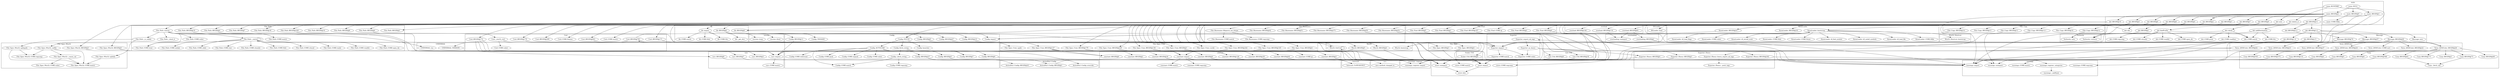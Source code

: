 digraph {
graph [overlap=false]
subgraph cluster_Cwd {
	label="Cwd";
	"Cwd::BEGIN@843";
	"Cwd::CORE:match";
	"Cwd::BEGIN@172";
	"Cwd::BEGIN@170";
	"Cwd::_win32_cwd";
	"Cwd::BEGIN@209";
	"Cwd::BEGIN@171";
	"Cwd::CORE:subst";
	"Cwd::CORE:fteexec";
	"Cwd::BEGIN@783";
}
subgraph cluster_mro {
	label="mro";
	"mro::method_changed_in";
}
subgraph cluster_overload {
	label="overload";
	"overload::BEGIN@83";
	"overload::BEGIN@114";
	"overload::BEGIN@144";
}
subgraph cluster_constant {
	label="constant";
	"constant::BEGIN@3";
	"constant::CORE:qr";
	"constant::BEGIN@64";
	"constant::BEGIN@4";
	"constant::BEGIN@24";
	"constant::import";
	"constant::CORE:match";
	"constant::BEGIN@39";
	"constant::BEGIN@126";
	"constant::BEGIN@2";
	"constant::CORE:regcomp";
	"constant::BEGIN@6";
}
subgraph cluster_Internals {
	label="Internals";
	"Internals::SvREADONLY";
}
subgraph cluster_warnings {
	label="warnings";
	"warnings::_mkMask";
	"warnings::unimport";
	"warnings::register_categories";
	"warnings::CORE:match";
	"warnings::CORE:regcomp";
	"warnings::import";
}
subgraph cluster_ActivePerl_Config {
	label="ActivePerl::Config";
	"ActivePerl::Config::BEGIN@43";
	"ActivePerl::Config::BEGIN@3";
	"ActivePerl::Config::override";
}
subgraph cluster_File_Spec {
	label="File::Spec";
	"File::Spec::BEGIN@3";
	"File::Spec::BEGIN@4";
}
subgraph cluster_File_Spec_Unix {
	label="File::Spec::Unix";
	"File::Spec::Unix::curdir";
	"File::Spec::Unix::BEGIN@242";
	"File::Spec::Unix::updir";
	"File::Spec::Unix::BEGIN@145";
	"File::Spec::Unix::BEGIN@4";
	"File::Spec::Unix::BEGIN@127";
	"File::Spec::Unix::BEGIN@179";
	"File::Spec::Unix::BEGIN@220";
	"File::Spec::Unix::BEGIN@136";
	"File::Spec::Unix::BEGIN@3";
}
subgraph cluster_Scalar_Util {
	label="Scalar::Util";
	"Scalar::Util::BEGIN@9";
}
subgraph cluster_XSLoader {
	label="XSLoader";
	"XSLoader::load";
}
subgraph cluster_Verbosity {
	label="Verbosity";
	"Verbosity::verbose";
	"Verbosity::new";
}
subgraph cluster_strict {
	label="strict";
	"strict::unimport";
	"strict::CORE:regcomp";
	"strict::import";
	"strict::CORE:match";
	"strict::bits";
}
subgraph cluster_Win32_Shortcut {
	label="Win32::Shortcut";
	"Win32::Shortcut::bootstrap";
}
subgraph cluster_overloading {
	label="overloading";
	"overloading::BEGIN@2";
	"overloading::unimport";
}
subgraph cluster_Carp {
	label="Carp";
	"Carp::BEGIN@49";
	"Carp::_fetch_sub";
	"Carp::BEGIN@5";
	"Carp::BEGIN@3";
	"Carp::BEGIN@171";
	"Carp::BEGIN@131";
	"Carp::BEGIN@568";
	"Carp::BEGIN@4";
	"Carp::BEGIN@73";
	"Carp::BEGIN@575";
	"Carp::BEGIN@61";
	"Carp::BEGIN@6";
	"Carp::BEGIN@555";
}
subgraph cluster_List_Util {
	label="List::Util";
	"List::Util::BEGIN@30";
	"List::Util::BEGIN@9";
}
subgraph cluster_version {
	label="version";
	"version::(bool";
	"version::(cmp";
}
subgraph cluster_File_Path {
	label="File::Path";
	"File::Path::_is_subdir";
	"File::Path::_slash_lc";
	"File::Path::CORE:readdir";
	"File::Path::BEGIN@8";
	"File::Path::CORE:open_dir";
	"File::Path::BEGIN@10";
	"File::Path::CORE:unlink";
	"File::Path::CORE:lstat";
	"File::Path::CORE:chdir";
	"File::Path::CORE:stat";
	"File::Path::BEGIN@6";
	"File::Path::BEGIN@18";
	"File::Path::CORE:subst";
	"File::Path::CORE:closedir";
	"File::Path::_rmtree";
	"File::Path::BEGIN@7";
	"File::Path::CORE:ftdir";
	"File::Path::BEGIN@329";
	"File::Path::rmtree";
	"File::Path::BEGIN@19";
	"File::Path::BEGIN@3";
	"File::Path::CORE:chmod";
	"File::Path::CORE:match";
	"File::Path::CORE:rmdir";
	"File::Path::BEGIN@4";
}
subgraph cluster_Win32 {
	label="Win32";
	"Win32::BEGIN@4";
	"Win32::BEGIN@5";
	"Win32::bootstrap";
	"Win32::GetCwd";
}
subgraph cluster_Exporter_Heavy {
	label="Exporter::Heavy";
	"Exporter::Heavy::heavy_export_ok_tags";
	"Exporter::Heavy::BEGIN@202";
	"Exporter::Heavy::_push_tags";
	"Exporter::Heavy::BEGIN@3";
	"Exporter::Heavy::BEGIN@4";
}
subgraph cluster_vars {
	label="vars";
	"vars::BEGIN@8";
	"vars::CORE:match";
	"vars::BEGIN@7";
	"vars::BEGIN@3";
	"vars::import";
}
subgraph cluster_File_Basename {
	label="File::Basename";
	"File::Basename::CORE:match";
	"File::Basename::BEGIN@50";
	"File::Basename::fileparse_set_fstype";
	"File::Basename::BEGIN@371";
	"File::Basename::BEGIN@51";
	"File::Basename::BEGIN@42";
	"File::Basename::CORE:regcomp";
	"File::Basename::BEGIN@52";
}
subgraph cluster_File_Spec_Win32 {
	label="File::Spec::Win32";
	"File::Spec::Win32::CORE:match";
	"File::Spec::Win32::_canon_cat";
	"File::Spec::Win32::splitpath";
	"File::Spec::Win32::catfile";
	"File::Spec::Win32::CORE:subst";
	"File::Spec::Win32::BEGIN@3";
	"File::Spec::Win32::splitdir";
	"File::Spec::Win32::BEGIN@5";
	"File::Spec::Win32::CORE:regcomp";
}
subgraph cluster_Message {
	label="Message";
	"Message::new";
	"Message::BEGIN@57";
	"Message::BEGIN@40";
	"Message::BEGIN@74";
}
subgraph cluster_UNIVERSAL {
	label="UNIVERSAL";
	"UNIVERSAL::VERSION";
	"UNIVERSAL::isa";
}
subgraph cluster_warnings_register {
	label="warnings::register";
	"warnings::register::import";
}
subgraph cluster_lib {
	label="lib";
	"lib::import";
	"lib::CORE:match";
	"lib::BEGIN@8";
	"lib::BEGIN@6";
	"lib::CORE:ftdir";
	"lib::CORE:ftis";
	"lib::_get_dirs";
}
subgraph cluster_File_Find {
	label="File::Find";
	"File::Find::BEGIN@4";
	"File::Find::BEGIN@2";
	"File::Find::CORE:qr";
	"File::Find::BEGIN@357";
	"File::Find::BEGIN@3";
	"File::Find::BEGIN@5";
}
subgraph cluster_Term_ANSIColor {
	label="Term::ANSIColor";
	"Term::ANSIColor::CORE:sort";
	"Term::ANSIColor::BEGIN@26";
	"Term::ANSIColor::BEGIN@27";
	"Term::ANSIColor::BEGIN@42";
	"Term::ANSIColor::BEGIN@23";
	"Term::ANSIColor::BEGIN@24";
	"Term::ANSIColor::BEGIN@22";
}
subgraph cluster_main {
	label="main";
	"main::BEGIN@1";
	"main::BEGIN@0";
	"main::NULL";
	"main::CORE:ftfile";
	"main::BEGIN@2";
	"main::RUNTIME";
}
subgraph cluster_Config {
	label="Config";
	"Config::BEGIN@7";
	"Config::CORE:substcont";
	"Config::BEGIN@6";
	"Config::BEGIN@11";
	"Config::BEGIN@10";
	"Config::CORE:regcomp";
	"Config::fetch_string";
	"Config::CORE:pack";
	"Config::BEGIN@5";
	"Config::FETCH";
	"Config::TIEHASH";
	"Config::import";
	"Config::AUTOLOAD";
	"Config::CORE:unpack";
	"Config::launcher";
	"Config::_fetch_string";
	"Config::CORE:subst";
	"Config::CORE:match";
	"Config::BEGIN@27";
	"Config::BEGIN@9";
	"Config::BEGIN@47";
}
subgraph cluster_File_Copy {
	label="File::Copy";
	"File::Copy::BEGIN@12";
	"File::Copy::BEGIN@10";
	"File::Copy::BEGIN@14";
	"File::Copy::BEGIN@12.1";
	"File::Copy::BEGIN@13";
	"File::Copy::BEGIN@11";
}
subgraph cluster_Exporter {
	label="Exporter";
	"Exporter::as_heavy";
	"Exporter::CORE:subst";
	"Exporter::export_ok_tags";
	"Exporter::CORE:match";
	"Exporter::import";
}
subgraph cluster_del {
	label="del";
	"del::del";
	"del::CORE:ftis";
	"del::new";
	"del::BEGIN@4";
	"del::BEGIN@2.2";
	"del::findPreDir";
	"del::addDestination";
	"del::BEGIN@3.3";
	"del::CORE:open_dir";
	"del::BEGIN@11";
	"del::BEGIN@5";
	"del::BEGIN@1.4";
	"del::BEGIN@10";
	"del::BEGIN@9";
	"del::CORE:match";
	"del::delete_d";
	"del::BEGIN@2.5";
	"del::BEGIN@3";
	"del::BEGIN@6";
	"del::CORE:print";
	"del::CORE:regcomp";
	"del::CORE:closedir";
	"del::CORE:readline";
	"del::CORE:readdir";
	"del::check";
	"del::BEGIN@8";
	"del::BEGIN@7";
	"del::BEGIN@2";
	"del::BEGIN@1";
}
subgraph cluster_DynaLoader {
	label="DynaLoader";
	"DynaLoader::BEGIN@23";
	"DynaLoader::dl_load_flags";
	"DynaLoader::CORE:subst";
	"DynaLoader::dl_install_xsub";
	"DynaLoader::CORE:ftdir";
	"DynaLoader::CORE:ftsize";
	"DynaLoader::BEGIN@18";
	"DynaLoader::dl_find_symbol";
	"DynaLoader::dl_undef_symbols";
	"DynaLoader::dl_load_file";
	"DynaLoader::CORE:ftfile";
	"DynaLoader::bootstrap";
}
"Message::BEGIN@40" -> "Term::ANSIColor::BEGIN@23";
"del::BEGIN@8" -> "List::Util::BEGIN@9";
"Config::AUTOLOAD" -> "Config::CORE:subst";
"Exporter::as_heavy" -> "Exporter::Heavy::BEGIN@202";
"del::findPreDir" -> "del::CORE:readdir";
"del::check" -> "del::CORE:readline";
"del::BEGIN@5" -> "Cwd::BEGIN@172";
"del::BEGIN@8" -> "File::Spec::BEGIN@4";
"overload::BEGIN@83" -> "overloading::BEGIN@2";
"DynaLoader::bootstrap" -> "DynaLoader::dl_install_xsub";
"File::Path::_is_subdir" -> "File::Spec::Win32::splitdir";
"del::BEGIN@8" -> "File::Spec::Unix::curdir";
"File::Path::_rmtree" -> "File::Spec::Unix::curdir";
"DynaLoader::bootstrap" -> "Win32::Shortcut::bootstrap";
"del::BEGIN@8" -> "File::Spec::BEGIN@3";
"Config::AUTOLOAD" -> "Config::CORE:unpack";
"main::BEGIN@2" -> "del::BEGIN@5";
"lib::import" -> "lib::CORE:ftis";
"main::BEGIN@0" -> "main::CORE:ftfile";
"lib::BEGIN@6" -> "Config::TIEHASH";
"del::BEGIN@10" -> "File::Path::BEGIN@18";
"constant::import" -> "constant::CORE:match";
"del::BEGIN@3.3" -> "Message::BEGIN@40";
"del::BEGIN@4" -> "File::Basename::BEGIN@52";
"DynaLoader::bootstrap" -> "DynaLoader::CORE:subst";
"File::Path::rmtree" -> "UNIVERSAL::isa";
"File::Path::_rmtree" -> "File::Path::CORE:closedir";
"constant::import" -> "mro::method_changed_in";
"Exporter::as_heavy" -> "Exporter::Heavy::BEGIN@4";
"del::BEGIN@8" -> "File::Find::CORE:qr";
"del::BEGIN@9" -> "File::Copy::BEGIN@12.1";
"Config::AUTOLOAD" -> "Config::BEGIN@27";
"Exporter::as_heavy" -> "Exporter::Heavy::BEGIN@3";
"del::BEGIN@11" -> "del::BEGIN@1";
"del::BEGIN@10" -> "File::Path::BEGIN@10";
"Cwd::_win32_cwd" -> "Win32::GetCwd";
"Win32::GetCwd" -> "Win32::GetCwd";
"Message::BEGIN@40" -> "Term::ANSIColor::CORE:sort";
"del::BEGIN@10" -> "File::Path::BEGIN@6";
"File::Path::_rmtree" -> "File::Path::CORE:chdir";
"Cwd::BEGIN@783" -> "DynaLoader::bootstrap";
"del::BEGIN@7" -> "DynaLoader::bootstrap";
"del::BEGIN@6" -> "lib::BEGIN@6";
"del::BEGIN@2" -> "strict::CORE:regcomp";
"del::check" -> "del::CORE:print";
"del::BEGIN@5" -> "Cwd::BEGIN@209";
"File::Path::_rmtree" -> "File::Spec::Unix::updir";
"del::BEGIN@9" -> "overload::BEGIN@114";
"del::BEGIN@5" -> "Cwd::CORE:fteexec";
"lib::BEGIN@6" -> "Config::BEGIN@10";
"DynaLoader::bootstrap" -> "DynaLoader::dl_load_flags";
"File::Path::rmtree" -> "File::Path::CORE:subst";
"del::delete_d" -> "del::findPreDir";
"Config::AUTOLOAD" -> "Config::BEGIN@6";
"Config::AUTOLOAD" -> "Config::BEGIN@7";
"constant::import" -> "constant::CORE:regcomp";
"File::Spec::Unix::BEGIN@127" -> "constant::BEGIN@39";
"del::BEGIN@9" -> "File::Copy::BEGIN@12";
"Cwd::BEGIN@172" -> "vars::BEGIN@3";
"lib::import" -> "lib::CORE:ftdir";
"lib::BEGIN@8" -> "strict::import";
"vars::BEGIN@8" -> "strict::import";
"constant::BEGIN@3" -> "strict::import";
"Term::ANSIColor::BEGIN@23" -> "strict::import";
"del::BEGIN@2" -> "strict::import";
"File::Basename::BEGIN@50" -> "strict::import";
"File::Spec::Win32::BEGIN@3" -> "strict::import";
"List::Util::BEGIN@9" -> "strict::import";
"del::BEGIN@1" -> "strict::import";
"Exporter::Heavy::BEGIN@3" -> "strict::import";
"Cwd::BEGIN@170" -> "strict::import";
"Config::BEGIN@9" -> "strict::import";
"File::Find::BEGIN@3" -> "strict::import";
"ActivePerl::Config::BEGIN@3" -> "strict::import";
"Scalar::Util::BEGIN@9" -> "strict::import";
"Config::BEGIN@5" -> "strict::import";
"Carp::BEGIN@4" -> "strict::import";
"File::Spec::Unix::BEGIN@3" -> "strict::import";
"File::Spec::BEGIN@3" -> "strict::import";
"File::Copy::BEGIN@11" -> "strict::import";
"del::BEGIN@1.4" -> "strict::import";
"File::Find::BEGIN@357" -> "strict::import";
"Win32::BEGIN@4" -> "strict::import";
"File::Path::BEGIN@4" -> "strict::import";
"del::BEGIN@4" -> "File::Basename::fileparse_set_fstype";
"del::BEGIN@8" -> "File::Spec::Unix::BEGIN@242";
"Term::ANSIColor::BEGIN@26" -> "Carp::BEGIN@171";
"File::Path::_rmtree" -> "File::Path::CORE:readdir";
"lib::BEGIN@6" -> "Config::BEGIN@9";
"lib::import" -> "lib::_get_dirs";
"DynaLoader::bootstrap" -> "DynaLoader::CORE:ftfile";
"del::BEGIN@8" -> "File::Find::BEGIN@3";
"File::Path::_is_subdir" -> "File::Spec::Win32::splitpath";
"Config::fetch_string" -> "ActivePerl::Config::override";
"del::BEGIN@5" -> "Cwd::CORE:match";
"File::Spec::Win32::_canon_cat" -> "File::Spec::Win32::CORE:match";
"File::Spec::Win32::catfile" -> "File::Spec::Win32::CORE:match";
"File::Spec::Win32::splitdir" -> "File::Spec::Win32::CORE:match";
"File::Spec::Win32::splitpath" -> "File::Spec::Win32::CORE:match";
"del::findPreDir" -> "Verbosity::verbose";
"del::delete_d" -> "Verbosity::verbose";
"del::addDestination" -> "Verbosity::verbose";
"del::check" -> "Verbosity::verbose";
"main::BEGIN@2" -> "del::BEGIN@6";
"main::NULL" -> "main::BEGIN@1";
"main::BEGIN@2" -> "del::BEGIN@3";
"del::BEGIN@10" -> "File::Path::BEGIN@329";
"del::BEGIN@3.3" -> "Message::BEGIN@57";
"Term::ANSIColor::BEGIN@26" -> "Carp::BEGIN@3";
"lib::BEGIN@6" -> "version::(bool";
"main::BEGIN@2" -> "del::BEGIN@11";
"del::BEGIN@8" -> "File::Find::BEGIN@357";
"Exporter::import" -> "Exporter::CORE:match";
"File::Basename::fileparse_set_fstype" -> "File::Basename::CORE:regcomp";
"del::BEGIN@9" -> "overload::BEGIN@83";
"Carp::BEGIN@5" -> "warnings::import";
"Term::ANSIColor::BEGIN@24" -> "warnings::import";
"File::Find::BEGIN@4" -> "warnings::import";
"del::BEGIN@2.2" -> "warnings::import";
"Config::BEGIN@10" -> "warnings::import";
"File::Basename::BEGIN@52" -> "warnings::import";
"Config::BEGIN@6" -> "warnings::import";
"overloading::BEGIN@2" -> "warnings::import";
"del::BEGIN@3" -> "warnings::import";
"del::BEGIN@2.5" -> "warnings::import";
"File::Copy::BEGIN@12" -> "warnings::import";
"main::BEGIN@1" -> "warnings::import";
"del::BEGIN@7" -> "DynaLoader::BEGIN@23";
"strict::unimport" -> "strict::bits";
"strict::import" -> "strict::bits";
"del::BEGIN@8" -> "File::Spec::Unix::BEGIN@3";
"constant::import" -> "Internals::SvREADONLY";
"constant::BEGIN@24" -> "Internals::SvREADONLY";
"File::Spec::Unix::BEGIN@127" -> "constant::BEGIN@2";
"Term::ANSIColor::BEGIN@26" -> "Carp::BEGIN@568";
"del::addDestination" -> "del::CORE:ftis";
"Term::ANSIColor::BEGIN@26" -> "Carp::BEGIN@575";
"lib::BEGIN@6" -> "Config::BEGIN@11";
"del::BEGIN@10" -> "File::Path::BEGIN@7";
"Exporter::export_ok_tags" -> "Exporter::as_heavy";
"del::BEGIN@10" -> "File::Path::BEGIN@8";
"del::BEGIN@5" -> "Cwd::BEGIN@170";
"Exporter::import" -> "Exporter::CORE:subst";
"Exporter::as_heavy" -> "Exporter::CORE:subst";
"del::BEGIN@7" -> "DynaLoader::BEGIN@18";
"Term::ANSIColor::BEGIN@26" -> "Carp::BEGIN@49";
"main::NULL" -> "main::BEGIN@0";
"del::findPreDir" -> "del::CORE:regcomp";
"Config::FETCH" -> "Config::launcher";
"del::BEGIN@8" -> "File::Spec::Unix::BEGIN@179";
"del::new" -> "Verbosity::new";
"Config::BEGIN@11" -> "vars::import";
"Config::BEGIN@7" -> "vars::import";
"constant::BEGIN@6" -> "vars::import";
"File::Spec::BEGIN@4" -> "vars::import";
"Cwd::BEGIN@172" -> "vars::import";
"File::Spec::Unix::BEGIN@4" -> "vars::import";
"File::Spec::Win32::BEGIN@5" -> "vars::import";
"Win32::BEGIN@5" -> "vars::import";
"File::Path::BEGIN@19" -> "vars::import";
"DynaLoader::bootstrap" -> "DynaLoader::CORE:ftdir";
"Term::ANSIColor::BEGIN@26" -> "Carp::BEGIN@5";
"del::BEGIN@11" -> "del::BEGIN@3.3";
"del::BEGIN@4" -> "File::Basename::BEGIN@371";
"File::Spec::Win32::_canon_cat" -> "File::Spec::Win32::CORE:subst";
"del::del" -> "File::Path::rmtree";
"main::BEGIN@2" -> "del::BEGIN@9";
"overload::BEGIN@144" -> "warnings::register::import";
"File::Find::BEGIN@5" -> "warnings::register::import";
"vars::BEGIN@7" -> "warnings::register::import";
"constant::BEGIN@4" -> "warnings::register::import";
"File::Copy::BEGIN@14" -> "Config::import";
"lib::BEGIN@6" -> "Config::import";
"DynaLoader::BEGIN@23" -> "Config::import";
"del::BEGIN@10" -> "File::Path::BEGIN@3";
"del::BEGIN@6" -> "Config::FETCH";
"del::BEGIN@7" -> "Config::FETCH";
"File::Spec::Unix::BEGIN@127" -> "constant::BEGIN@24";
"del::BEGIN@10" -> "File::Path::BEGIN@4";
"DynaLoader::bootstrap" -> "DynaLoader::dl_undef_symbols";
"Cwd::BEGIN@172" -> "vars::BEGIN@7";
"Cwd::_win32_cwd" -> "Cwd::CORE:subst";
"main::BEGIN@2" -> "del::BEGIN@4";
"warnings::register::import" -> "warnings::register_categories";
"Term::ANSIColor::BEGIN@26" -> "Carp::BEGIN@555";
"del::BEGIN@9" -> "overload::BEGIN@144";
"del::BEGIN@8" -> "List::Util::BEGIN@30";
"File::Path::_rmtree" -> "File::Path::CORE:open_dir";
"lib::BEGIN@6" -> "Config::BEGIN@47";
"DynaLoader::bootstrap" -> "Win32::bootstrap";
"Cwd::BEGIN@783" -> "Win32::BEGIN@5";
"Carp::BEGIN@131" -> "strict::unimport";
"constant::BEGIN@39" -> "strict::unimport";
"List::Util::BEGIN@30" -> "strict::unimport";
"Carp::BEGIN@575" -> "strict::unimport";
"Exporter::Heavy::BEGIN@4" -> "strict::unimport";
"constant::BEGIN@126" -> "strict::unimport";
"Cwd::BEGIN@843" -> "strict::unimport";
"File::Spec::Unix::BEGIN@179" -> "strict::unimport";
"Carp::BEGIN@555" -> "strict::unimport";
"constant::BEGIN@64" -> "strict::unimport";
"File::Path::BEGIN@329" -> "strict::unimport";
"Config::BEGIN@47" -> "strict::unimport";
"Win32::GetCwd" -> "Cwd::BEGIN@783";
"File::Path::rmtree" -> "File::Path::_is_subdir";
"main::RUNTIME" -> "del::delete_d";
"File::Path::_rmtree" -> "File::Path::CORE:ftdir";
"DynaLoader::bootstrap" -> "DynaLoader::CORE:ftsize";
"File::Path::rmtree" -> "Cwd::_win32_cwd";
"lib::import" -> "lib::CORE:match";
"File::Path::rmtree" -> "File::Path::CORE:match";
"DynaLoader::bootstrap" -> "DynaLoader::dl_load_file";
"File::Spec::Unix::BEGIN@127" -> "constant::BEGIN@4";
"main::RUNTIME" -> "del::addDestination";
"Cwd::BEGIN@783" -> "Win32::BEGIN@4";
"File::Path::_rmtree" -> "File::Path::CORE:rmdir";
"Exporter::Heavy::BEGIN@202" -> "warnings::unimport";
"Carp::BEGIN@6" -> "warnings::unimport";
"File::Copy::BEGIN@12.1" -> "warnings::unimport";
"Carp::BEGIN@568" -> "warnings::unimport";
"main::BEGIN@1" -> "warnings::CORE:match";
"del::BEGIN@4" -> "File::Basename::BEGIN@51";
"Config::AUTOLOAD" -> "Config::CORE:substcont";
"warnings::register_categories" -> "warnings::_mkMask";
"del::BEGIN@4" -> "Exporter::import";
"Message::BEGIN@40" -> "Exporter::import";
"Term::ANSIColor::BEGIN@26" -> "Exporter::import";
"Message::BEGIN@57" -> "Exporter::import";
"del::BEGIN@9" -> "Exporter::import";
"del::BEGIN@10" -> "Exporter::import";
"del::BEGIN@5" -> "Exporter::import";
"Message::BEGIN@74" -> "Exporter::import";
"Cwd::BEGIN@171" -> "Exporter::import";
"del::BEGIN@8" -> "Exporter::import";
"File::Path::BEGIN@6" -> "Exporter::import";
"del::BEGIN@7" -> "Exporter::import";
"File::Path::rmtree" -> "File::Path::_slash_lc";
"del::BEGIN@3.3" -> "Message::BEGIN@74";
"overload::BEGIN@83" -> "overloading::unimport";
"overload::BEGIN@114" -> "overloading::unimport";
"File::Path::_rmtree" -> "File::Path::CORE:unlink";
"File::Spec::Unix::BEGIN@145" -> "constant::import";
"File::Spec::Unix::BEGIN@136" -> "constant::import";
"File::Spec::Unix::BEGIN@220" -> "constant::import";
"File::Spec::Unix::BEGIN@242" -> "constant::import";
"File::Spec::Unix::BEGIN@127" -> "constant::import";
"File::Basename::fileparse_set_fstype" -> "File::Basename::CORE:match";
"File::Spec::Unix::BEGIN@127" -> "constant::CORE:qr";
"Config::fetch_string" -> "Config::_fetch_string";
"del::BEGIN@6" -> "lib::BEGIN@8";
"lib::BEGIN@6" -> "version::(cmp";
"del::findPreDir" -> "del::CORE:match";
"del::addDestination" -> "del::CORE:match";
"del::check" -> "del::CORE:match";
"Cwd::BEGIN@172" -> "vars::BEGIN@8";
"File::Spec::Unix::BEGIN@127" -> "constant::BEGIN@6";
"del::BEGIN@5" -> "XSLoader::load";
"del::BEGIN@8" -> "XSLoader::load";
"main::NULL" -> "main::BEGIN@2";
"main::BEGIN@2" -> "del::BEGIN@10";
"Message::BEGIN@40" -> "Term::ANSIColor::BEGIN@22";
"File::Spec::Unix::BEGIN@127" -> "constant::BEGIN@64";
"del::BEGIN@5" -> "Cwd::BEGIN@171";
"Config::FETCH" -> "Config::AUTOLOAD";
"Term::ANSIColor::BEGIN@26" -> "Carp::BEGIN@61";
"del::BEGIN@11" -> "del::BEGIN@2.2";
"Config::AUTOLOAD" -> "Config::CORE:pack";
"del::BEGIN@6" -> "lib::import";
"Term::ANSIColor::BEGIN@42" -> "Exporter::export_ok_tags";
"Term::ANSIColor::BEGIN@26" -> "Carp::BEGIN@73";
"Term::ANSIColor::BEGIN@26" -> "Carp::BEGIN@4";
"File::Spec::Unix::BEGIN@127" -> "constant::BEGIN@126";
"Config::AUTOLOAD" -> "Config::CORE:match";
"Config::_fetch_string" -> "Config::CORE:match";
"del::BEGIN@8" -> "File::Find::BEGIN@2";
"del::BEGIN@4" -> "File::Basename::BEGIN@50";
"File::Spec::Unix::BEGIN@127" -> "constant::BEGIN@3";
"main::BEGIN@2" -> "del::BEGIN@2";
"Exporter::Heavy::heavy_export_ok_tags" -> "Exporter::Heavy::_push_tags";
"Message::BEGIN@40" -> "Term::ANSIColor::BEGIN@24";
"del::delete_d" -> "del::check";
"File::Path::_rmtree" -> "File::Path::CORE:lstat";
"File::Path::rmtree" -> "File::Path::CORE:lstat";
"Config::BEGIN@27" -> "ActivePerl::Config::BEGIN@43";
"Config::BEGIN@27" -> "ActivePerl::Config::BEGIN@3";
"main::BEGIN@2" -> "del::BEGIN@7";
"DynaLoader::bootstrap" -> "DynaLoader::dl_find_symbol";
"del::BEGIN@8" -> "File::Spec::Win32::BEGIN@5";
"Verbosity::new" -> "Message::new";
"del::BEGIN@8" -> "File::Find::BEGIN@4";
"vars::import" -> "vars::CORE:match";
"del::BEGIN@9" -> "File::Copy::BEGIN@10";
"del::BEGIN@3.3" -> "del::BEGIN@2.5";
"del::BEGIN@2" -> "strict::CORE:match";
"del::findPreDir" -> "del::CORE:open_dir";
"del::BEGIN@9" -> "File::Copy::BEGIN@11";
"main::BEGIN@1" -> "warnings::CORE:regcomp";
"del::BEGIN@10" -> "File::Path::BEGIN@19";
"del::BEGIN@8" -> "File::Spec::Unix::BEGIN@145";
"Message::BEGIN@40" -> "Term::ANSIColor::BEGIN@42";
"del::BEGIN@8" -> "File::Find::BEGIN@5";
"Config::AUTOLOAD" -> "Config::BEGIN@5";
"del::BEGIN@9" -> "File::Copy::BEGIN@13";
"del::BEGIN@8" -> "File::Spec::Unix::BEGIN@4";
"Config::FETCH" -> "Config::fetch_string";
"del::BEGIN@8" -> "File::Spec::Unix::BEGIN@127";
"del::delete_d" -> "del::del";
"Term::ANSIColor::BEGIN@26" -> "Carp::BEGIN@131";
"del::BEGIN@8" -> "File::Spec::Win32::BEGIN@3";
"Carp::BEGIN@73" -> "Carp::_fetch_sub";
"Carp::BEGIN@61" -> "Carp::_fetch_sub";
"File::Spec::Win32::catfile" -> "File::Spec::Win32::CORE:regcomp";
"File::Spec::Win32::splitpath" -> "File::Spec::Win32::CORE:regcomp";
"main::BEGIN@2" -> "del::BEGIN@8";
"File::Path::_rmtree" -> "File::Path::CORE:stat";
"del::BEGIN@5" -> "Cwd::BEGIN@843";
"Term::ANSIColor::BEGIN@26" -> "Carp::BEGIN@6";
"del::findPreDir" -> "del::CORE:closedir";
"File::Spec::Win32::catfile" -> "File::Spec::Win32::_canon_cat";
"del::BEGIN@4" -> "File::Basename::BEGIN@42";
"del::BEGIN@8" -> "File::Spec::Unix::BEGIN@136";
"Term::ANSIColor::BEGIN@42" -> "Exporter::Heavy::heavy_export_ok_tags";
"Cwd::BEGIN@783" -> "UNIVERSAL::VERSION";
"File::Path::_rmtree" -> "File::Spec::Win32::catfile";
"del::BEGIN@3.3" -> "del::BEGIN@1.4";
"File::Path::_rmtree" -> "File::Path::CORE:chmod";
"del::BEGIN@9" -> "File::Copy::BEGIN@14";
"Message::BEGIN@40" -> "Term::ANSIColor::BEGIN@27";
"Config::_fetch_string" -> "Config::CORE:regcomp";
"del::BEGIN@8" -> "Scalar::Util::BEGIN@9";
"File::Path::rmtree" -> "File::Path::_rmtree";
"File::Path::_rmtree" -> "File::Path::_rmtree";
"Message::BEGIN@40" -> "Term::ANSIColor::BEGIN@26";
"del::BEGIN@8" -> "File::Spec::Unix::BEGIN@220";
"main::RUNTIME" -> "del::new";
}
